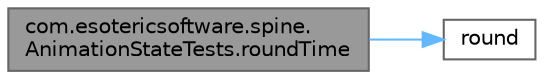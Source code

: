 digraph "com.esotericsoftware.spine.AnimationStateTests.roundTime"
{
 // LATEX_PDF_SIZE
  bgcolor="transparent";
  edge [fontname=Helvetica,fontsize=10,labelfontname=Helvetica,labelfontsize=10];
  node [fontname=Helvetica,fontsize=10,shape=box,height=0.2,width=0.4];
  rankdir="LR";
  Node1 [id="Node000001",label="com.esotericsoftware.spine.\lAnimationStateTests.roundTime",height=0.2,width=0.4,color="gray40", fillcolor="grey60", style="filled", fontcolor="black",tooltip=" "];
  Node1 -> Node2 [id="edge1_Node000001_Node000002",color="steelblue1",style="solid",tooltip=" "];
  Node2 [id="Node000002",label="round",height=0.2,width=0.4,color="grey40", fillcolor="white", style="filled",URL="$_array_cwise_unary_ops_8h.html#ac805f9c4e64d7f48898ac876c0a541e7",tooltip=" "];
}
